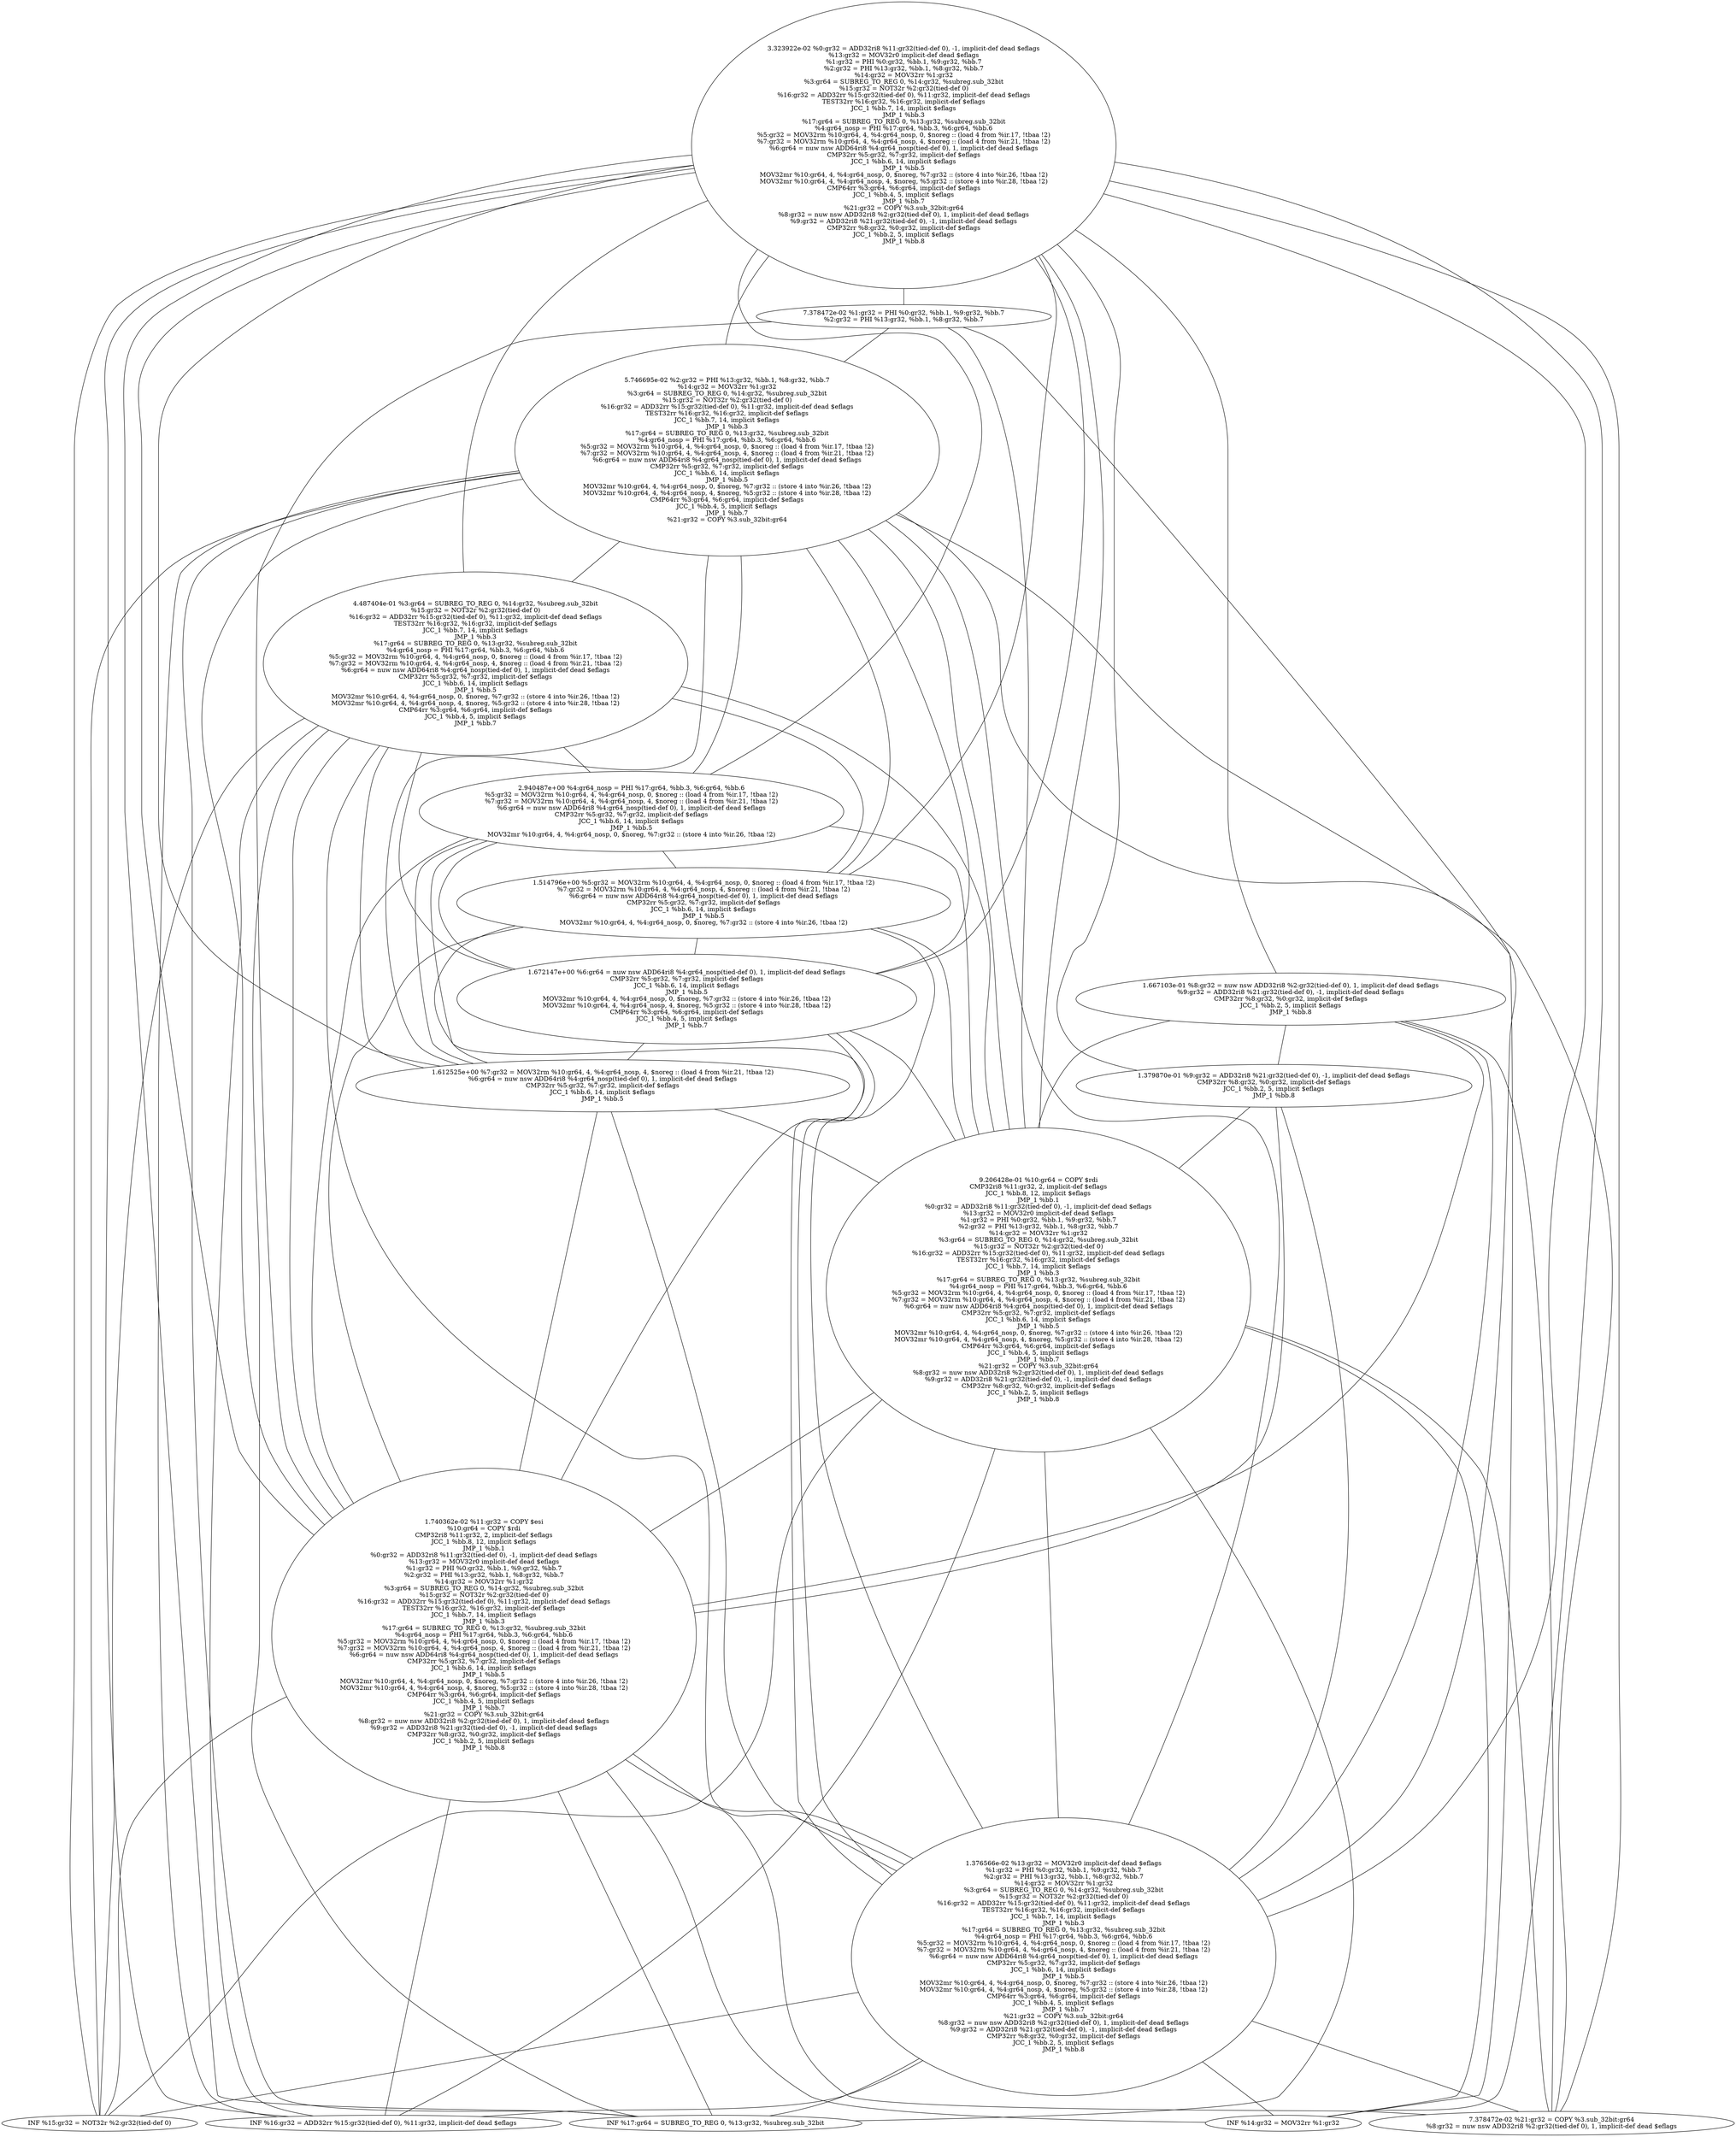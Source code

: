 graph G {
Function="_Z10bubbleSortPii";
Registers=164;
0 [label="3.323922e-02 %0:gr32 = ADD32ri8 %11:gr32(tied-def 0), -1, implicit-def dead $eflags
%13:gr32 = MOV32r0 implicit-def dead $eflags
%1:gr32 = PHI %0:gr32, %bb.1, %9:gr32, %bb.7
%2:gr32 = PHI %13:gr32, %bb.1, %8:gr32, %bb.7
%14:gr32 = MOV32rr %1:gr32
%3:gr64 = SUBREG_TO_REG 0, %14:gr32, %subreg.sub_32bit
%15:gr32 = NOT32r %2:gr32(tied-def 0)
%16:gr32 = ADD32rr %15:gr32(tied-def 0), %11:gr32, implicit-def dead $eflags
TEST32rr %16:gr32, %16:gr32, implicit-def $eflags
JCC_1 %bb.7, 14, implicit $eflags
JMP_1 %bb.3
%17:gr64 = SUBREG_TO_REG 0, %13:gr32, %subreg.sub_32bit
%4:gr64_nosp = PHI %17:gr64, %bb.3, %6:gr64, %bb.6
%5:gr32 = MOV32rm %10:gr64, 4, %4:gr64_nosp, 0, $noreg :: (load 4 from %ir.17, !tbaa !2)
%7:gr32 = MOV32rm %10:gr64, 4, %4:gr64_nosp, 4, $noreg :: (load 4 from %ir.21, !tbaa !2)
%6:gr64 = nuw nsw ADD64ri8 %4:gr64_nosp(tied-def 0), 1, implicit-def dead $eflags
CMP32rr %5:gr32, %7:gr32, implicit-def $eflags
JCC_1 %bb.6, 14, implicit $eflags
JMP_1 %bb.5
MOV32mr %10:gr64, 4, %4:gr64_nosp, 0, $noreg, %7:gr32 :: (store 4 into %ir.26, !tbaa !2)
MOV32mr %10:gr64, 4, %4:gr64_nosp, 4, $noreg, %5:gr32 :: (store 4 into %ir.28, !tbaa !2)
CMP64rr %3:gr64, %6:gr64, implicit-def $eflags
JCC_1 %bb.4, 5, implicit $eflags
JMP_1 %bb.7
%21:gr32 = COPY %3.sub_32bit:gr64
%8:gr32 = nuw nsw ADD32ri8 %2:gr32(tied-def 0), 1, implicit-def dead $eflags
%9:gr32 = ADD32ri8 %21:gr32(tied-def 0), -1, implicit-def dead $eflags
CMP32rr %8:gr32, %0:gr32, implicit-def $eflags
JCC_1 %bb.2, 5, implicit $eflags
JMP_1 %bb.8
"];
0 -- 1;
0 -- 2;
0 -- 3;
0 -- 4;
0 -- 5;
0 -- 6;
0 -- 7;
0 -- 8;
0 -- 9;
0 -- 10;
0 -- 11;
0 -- 13;
0 -- 14;
0 -- 15;
0 -- 16;
0 -- 17;
0 -- 21;
1 [label="7.378472e-02 %1:gr32 = PHI %0:gr32, %bb.1, %9:gr32, %bb.7
%2:gr32 = PHI %13:gr32, %bb.1, %8:gr32, %bb.7
"];
1 -- 2;
1 -- 10;
1 -- 11;
1 -- 13;
2 [label="5.746695e-02 %2:gr32 = PHI %13:gr32, %bb.1, %8:gr32, %bb.7
%14:gr32 = MOV32rr %1:gr32
%3:gr64 = SUBREG_TO_REG 0, %14:gr32, %subreg.sub_32bit
%15:gr32 = NOT32r %2:gr32(tied-def 0)
%16:gr32 = ADD32rr %15:gr32(tied-def 0), %11:gr32, implicit-def dead $eflags
TEST32rr %16:gr32, %16:gr32, implicit-def $eflags
JCC_1 %bb.7, 14, implicit $eflags
JMP_1 %bb.3
%17:gr64 = SUBREG_TO_REG 0, %13:gr32, %subreg.sub_32bit
%4:gr64_nosp = PHI %17:gr64, %bb.3, %6:gr64, %bb.6
%5:gr32 = MOV32rm %10:gr64, 4, %4:gr64_nosp, 0, $noreg :: (load 4 from %ir.17, !tbaa !2)
%7:gr32 = MOV32rm %10:gr64, 4, %4:gr64_nosp, 4, $noreg :: (load 4 from %ir.21, !tbaa !2)
%6:gr64 = nuw nsw ADD64ri8 %4:gr64_nosp(tied-def 0), 1, implicit-def dead $eflags
CMP32rr %5:gr32, %7:gr32, implicit-def $eflags
JCC_1 %bb.6, 14, implicit $eflags
JMP_1 %bb.5
MOV32mr %10:gr64, 4, %4:gr64_nosp, 0, $noreg, %7:gr32 :: (store 4 into %ir.26, !tbaa !2)
MOV32mr %10:gr64, 4, %4:gr64_nosp, 4, $noreg, %5:gr32 :: (store 4 into %ir.28, !tbaa !2)
CMP64rr %3:gr64, %6:gr64, implicit-def $eflags
JCC_1 %bb.4, 5, implicit $eflags
JMP_1 %bb.7
%21:gr32 = COPY %3.sub_32bit:gr64
"];
2 -- 3;
2 -- 4;
2 -- 5;
2 -- 6;
2 -- 7;
2 -- 10;
2 -- 11;
2 -- 13;
2 -- 14;
2 -- 15;
2 -- 16;
2 -- 17;
2 -- 21;
3 [label="4.487404e-01 %3:gr64 = SUBREG_TO_REG 0, %14:gr32, %subreg.sub_32bit
%15:gr32 = NOT32r %2:gr32(tied-def 0)
%16:gr32 = ADD32rr %15:gr32(tied-def 0), %11:gr32, implicit-def dead $eflags
TEST32rr %16:gr32, %16:gr32, implicit-def $eflags
JCC_1 %bb.7, 14, implicit $eflags
JMP_1 %bb.3
%17:gr64 = SUBREG_TO_REG 0, %13:gr32, %subreg.sub_32bit
%4:gr64_nosp = PHI %17:gr64, %bb.3, %6:gr64, %bb.6
%5:gr32 = MOV32rm %10:gr64, 4, %4:gr64_nosp, 0, $noreg :: (load 4 from %ir.17, !tbaa !2)
%7:gr32 = MOV32rm %10:gr64, 4, %4:gr64_nosp, 4, $noreg :: (load 4 from %ir.21, !tbaa !2)
%6:gr64 = nuw nsw ADD64ri8 %4:gr64_nosp(tied-def 0), 1, implicit-def dead $eflags
CMP32rr %5:gr32, %7:gr32, implicit-def $eflags
JCC_1 %bb.6, 14, implicit $eflags
JMP_1 %bb.5
MOV32mr %10:gr64, 4, %4:gr64_nosp, 0, $noreg, %7:gr32 :: (store 4 into %ir.26, !tbaa !2)
MOV32mr %10:gr64, 4, %4:gr64_nosp, 4, $noreg, %5:gr32 :: (store 4 into %ir.28, !tbaa !2)
CMP64rr %3:gr64, %6:gr64, implicit-def $eflags
JCC_1 %bb.4, 5, implicit $eflags
JMP_1 %bb.7
"];
3 -- 4;
3 -- 5;
3 -- 6;
3 -- 7;
3 -- 10;
3 -- 11;
3 -- 13;
3 -- 15;
3 -- 16;
3 -- 17;
4 [label="2.940487e+00 %4:gr64_nosp = PHI %17:gr64, %bb.3, %6:gr64, %bb.6
%5:gr32 = MOV32rm %10:gr64, 4, %4:gr64_nosp, 0, $noreg :: (load 4 from %ir.17, !tbaa !2)
%7:gr32 = MOV32rm %10:gr64, 4, %4:gr64_nosp, 4, $noreg :: (load 4 from %ir.21, !tbaa !2)
%6:gr64 = nuw nsw ADD64ri8 %4:gr64_nosp(tied-def 0), 1, implicit-def dead $eflags
CMP32rr %5:gr32, %7:gr32, implicit-def $eflags
JCC_1 %bb.6, 14, implicit $eflags
JMP_1 %bb.5
MOV32mr %10:gr64, 4, %4:gr64_nosp, 0, $noreg, %7:gr32 :: (store 4 into %ir.26, !tbaa !2)
"];
4 -- 5;
4 -- 6;
4 -- 7;
4 -- 10;
4 -- 11;
4 -- 13;
5 [label="1.514796e+00 %5:gr32 = MOV32rm %10:gr64, 4, %4:gr64_nosp, 0, $noreg :: (load 4 from %ir.17, !tbaa !2)
%7:gr32 = MOV32rm %10:gr64, 4, %4:gr64_nosp, 4, $noreg :: (load 4 from %ir.21, !tbaa !2)
%6:gr64 = nuw nsw ADD64ri8 %4:gr64_nosp(tied-def 0), 1, implicit-def dead $eflags
CMP32rr %5:gr32, %7:gr32, implicit-def $eflags
JCC_1 %bb.6, 14, implicit $eflags
JMP_1 %bb.5
MOV32mr %10:gr64, 4, %4:gr64_nosp, 0, $noreg, %7:gr32 :: (store 4 into %ir.26, !tbaa !2)
"];
5 -- 6;
5 -- 7;
5 -- 10;
5 -- 11;
5 -- 13;
6 [label="1.672147e+00 %6:gr64 = nuw nsw ADD64ri8 %4:gr64_nosp(tied-def 0), 1, implicit-def dead $eflags
CMP32rr %5:gr32, %7:gr32, implicit-def $eflags
JCC_1 %bb.6, 14, implicit $eflags
JMP_1 %bb.5
MOV32mr %10:gr64, 4, %4:gr64_nosp, 0, $noreg, %7:gr32 :: (store 4 into %ir.26, !tbaa !2)
MOV32mr %10:gr64, 4, %4:gr64_nosp, 4, $noreg, %5:gr32 :: (store 4 into %ir.28, !tbaa !2)
CMP64rr %3:gr64, %6:gr64, implicit-def $eflags
JCC_1 %bb.4, 5, implicit $eflags
JMP_1 %bb.7
"];
6 -- 7;
6 -- 10;
6 -- 11;
6 -- 13;
7 [label="1.612525e+00 %7:gr32 = MOV32rm %10:gr64, 4, %4:gr64_nosp, 4, $noreg :: (load 4 from %ir.21, !tbaa !2)
%6:gr64 = nuw nsw ADD64ri8 %4:gr64_nosp(tied-def 0), 1, implicit-def dead $eflags
CMP32rr %5:gr32, %7:gr32, implicit-def $eflags
JCC_1 %bb.6, 14, implicit $eflags
JMP_1 %bb.5
"];
7 -- 10;
7 -- 11;
7 -- 13;
8 [label="1.667103e-01 %8:gr32 = nuw nsw ADD32ri8 %2:gr32(tied-def 0), 1, implicit-def dead $eflags
%9:gr32 = ADD32ri8 %21:gr32(tied-def 0), -1, implicit-def dead $eflags
CMP32rr %8:gr32, %0:gr32, implicit-def $eflags
JCC_1 %bb.2, 5, implicit $eflags
JMP_1 %bb.8
"];
8 -- 9;
8 -- 10;
8 -- 11;
8 -- 13;
8 -- 21;
9 [label="1.379870e-01 %9:gr32 = ADD32ri8 %21:gr32(tied-def 0), -1, implicit-def dead $eflags
CMP32rr %8:gr32, %0:gr32, implicit-def $eflags
JCC_1 %bb.2, 5, implicit $eflags
JMP_1 %bb.8
"];
9 -- 10;
9 -- 11;
9 -- 13;
10 [label="9.206428e-01 %10:gr64 = COPY $rdi
CMP32ri8 %11:gr32, 2, implicit-def $eflags
JCC_1 %bb.8, 12, implicit $eflags
JMP_1 %bb.1
%0:gr32 = ADD32ri8 %11:gr32(tied-def 0), -1, implicit-def dead $eflags
%13:gr32 = MOV32r0 implicit-def dead $eflags
%1:gr32 = PHI %0:gr32, %bb.1, %9:gr32, %bb.7
%2:gr32 = PHI %13:gr32, %bb.1, %8:gr32, %bb.7
%14:gr32 = MOV32rr %1:gr32
%3:gr64 = SUBREG_TO_REG 0, %14:gr32, %subreg.sub_32bit
%15:gr32 = NOT32r %2:gr32(tied-def 0)
%16:gr32 = ADD32rr %15:gr32(tied-def 0), %11:gr32, implicit-def dead $eflags
TEST32rr %16:gr32, %16:gr32, implicit-def $eflags
JCC_1 %bb.7, 14, implicit $eflags
JMP_1 %bb.3
%17:gr64 = SUBREG_TO_REG 0, %13:gr32, %subreg.sub_32bit
%4:gr64_nosp = PHI %17:gr64, %bb.3, %6:gr64, %bb.6
%5:gr32 = MOV32rm %10:gr64, 4, %4:gr64_nosp, 0, $noreg :: (load 4 from %ir.17, !tbaa !2)
%7:gr32 = MOV32rm %10:gr64, 4, %4:gr64_nosp, 4, $noreg :: (load 4 from %ir.21, !tbaa !2)
%6:gr64 = nuw nsw ADD64ri8 %4:gr64_nosp(tied-def 0), 1, implicit-def dead $eflags
CMP32rr %5:gr32, %7:gr32, implicit-def $eflags
JCC_1 %bb.6, 14, implicit $eflags
JMP_1 %bb.5
MOV32mr %10:gr64, 4, %4:gr64_nosp, 0, $noreg, %7:gr32 :: (store 4 into %ir.26, !tbaa !2)
MOV32mr %10:gr64, 4, %4:gr64_nosp, 4, $noreg, %5:gr32 :: (store 4 into %ir.28, !tbaa !2)
CMP64rr %3:gr64, %6:gr64, implicit-def $eflags
JCC_1 %bb.4, 5, implicit $eflags
JMP_1 %bb.7
%21:gr32 = COPY %3.sub_32bit:gr64
%8:gr32 = nuw nsw ADD32ri8 %2:gr32(tied-def 0), 1, implicit-def dead $eflags
%9:gr32 = ADD32ri8 %21:gr32(tied-def 0), -1, implicit-def dead $eflags
CMP32rr %8:gr32, %0:gr32, implicit-def $eflags
JCC_1 %bb.2, 5, implicit $eflags
JMP_1 %bb.8
"];
10 -- 11;
10 -- 13;
10 -- 14;
10 -- 15;
10 -- 16;
10 -- 17;
10 -- 21;
11 [label="1.740362e-02 %11:gr32 = COPY $esi
%10:gr64 = COPY $rdi
CMP32ri8 %11:gr32, 2, implicit-def $eflags
JCC_1 %bb.8, 12, implicit $eflags
JMP_1 %bb.1
%0:gr32 = ADD32ri8 %11:gr32(tied-def 0), -1, implicit-def dead $eflags
%13:gr32 = MOV32r0 implicit-def dead $eflags
%1:gr32 = PHI %0:gr32, %bb.1, %9:gr32, %bb.7
%2:gr32 = PHI %13:gr32, %bb.1, %8:gr32, %bb.7
%14:gr32 = MOV32rr %1:gr32
%3:gr64 = SUBREG_TO_REG 0, %14:gr32, %subreg.sub_32bit
%15:gr32 = NOT32r %2:gr32(tied-def 0)
%16:gr32 = ADD32rr %15:gr32(tied-def 0), %11:gr32, implicit-def dead $eflags
TEST32rr %16:gr32, %16:gr32, implicit-def $eflags
JCC_1 %bb.7, 14, implicit $eflags
JMP_1 %bb.3
%17:gr64 = SUBREG_TO_REG 0, %13:gr32, %subreg.sub_32bit
%4:gr64_nosp = PHI %17:gr64, %bb.3, %6:gr64, %bb.6
%5:gr32 = MOV32rm %10:gr64, 4, %4:gr64_nosp, 0, $noreg :: (load 4 from %ir.17, !tbaa !2)
%7:gr32 = MOV32rm %10:gr64, 4, %4:gr64_nosp, 4, $noreg :: (load 4 from %ir.21, !tbaa !2)
%6:gr64 = nuw nsw ADD64ri8 %4:gr64_nosp(tied-def 0), 1, implicit-def dead $eflags
CMP32rr %5:gr32, %7:gr32, implicit-def $eflags
JCC_1 %bb.6, 14, implicit $eflags
JMP_1 %bb.5
MOV32mr %10:gr64, 4, %4:gr64_nosp, 0, $noreg, %7:gr32 :: (store 4 into %ir.26, !tbaa !2)
MOV32mr %10:gr64, 4, %4:gr64_nosp, 4, $noreg, %5:gr32 :: (store 4 into %ir.28, !tbaa !2)
CMP64rr %3:gr64, %6:gr64, implicit-def $eflags
JCC_1 %bb.4, 5, implicit $eflags
JMP_1 %bb.7
%21:gr32 = COPY %3.sub_32bit:gr64
%8:gr32 = nuw nsw ADD32ri8 %2:gr32(tied-def 0), 1, implicit-def dead $eflags
%9:gr32 = ADD32ri8 %21:gr32(tied-def 0), -1, implicit-def dead $eflags
CMP32rr %8:gr32, %0:gr32, implicit-def $eflags
JCC_1 %bb.2, 5, implicit $eflags
JMP_1 %bb.8
"];
11 -- 13;
11 -- 14;
11 -- 15;
11 -- 16;
11 -- 17;
11 -- 21;
13 [label="1.376566e-02 %13:gr32 = MOV32r0 implicit-def dead $eflags
%1:gr32 = PHI %0:gr32, %bb.1, %9:gr32, %bb.7
%2:gr32 = PHI %13:gr32, %bb.1, %8:gr32, %bb.7
%14:gr32 = MOV32rr %1:gr32
%3:gr64 = SUBREG_TO_REG 0, %14:gr32, %subreg.sub_32bit
%15:gr32 = NOT32r %2:gr32(tied-def 0)
%16:gr32 = ADD32rr %15:gr32(tied-def 0), %11:gr32, implicit-def dead $eflags
TEST32rr %16:gr32, %16:gr32, implicit-def $eflags
JCC_1 %bb.7, 14, implicit $eflags
JMP_1 %bb.3
%17:gr64 = SUBREG_TO_REG 0, %13:gr32, %subreg.sub_32bit
%4:gr64_nosp = PHI %17:gr64, %bb.3, %6:gr64, %bb.6
%5:gr32 = MOV32rm %10:gr64, 4, %4:gr64_nosp, 0, $noreg :: (load 4 from %ir.17, !tbaa !2)
%7:gr32 = MOV32rm %10:gr64, 4, %4:gr64_nosp, 4, $noreg :: (load 4 from %ir.21, !tbaa !2)
%6:gr64 = nuw nsw ADD64ri8 %4:gr64_nosp(tied-def 0), 1, implicit-def dead $eflags
CMP32rr %5:gr32, %7:gr32, implicit-def $eflags
JCC_1 %bb.6, 14, implicit $eflags
JMP_1 %bb.5
MOV32mr %10:gr64, 4, %4:gr64_nosp, 0, $noreg, %7:gr32 :: (store 4 into %ir.26, !tbaa !2)
MOV32mr %10:gr64, 4, %4:gr64_nosp, 4, $noreg, %5:gr32 :: (store 4 into %ir.28, !tbaa !2)
CMP64rr %3:gr64, %6:gr64, implicit-def $eflags
JCC_1 %bb.4, 5, implicit $eflags
JMP_1 %bb.7
%21:gr32 = COPY %3.sub_32bit:gr64
%8:gr32 = nuw nsw ADD32ri8 %2:gr32(tied-def 0), 1, implicit-def dead $eflags
%9:gr32 = ADD32ri8 %21:gr32(tied-def 0), -1, implicit-def dead $eflags
CMP32rr %8:gr32, %0:gr32, implicit-def $eflags
JCC_1 %bb.2, 5, implicit $eflags
JMP_1 %bb.8
"];
13 -- 14;
13 -- 15;
13 -- 16;
13 -- 17;
13 -- 21;
14 [label="INF %14:gr32 = MOV32rr %1:gr32
"];
15 [label="INF %15:gr32 = NOT32r %2:gr32(tied-def 0)
"];
16 [label="INF %16:gr32 = ADD32rr %15:gr32(tied-def 0), %11:gr32, implicit-def dead $eflags
"];
17 [label="INF %17:gr64 = SUBREG_TO_REG 0, %13:gr32, %subreg.sub_32bit
"];
21 [label="7.378472e-02 %21:gr32 = COPY %3.sub_32bit:gr64
%8:gr32 = nuw nsw ADD32ri8 %2:gr32(tied-def 0), 1, implicit-def dead $eflags
"];
}